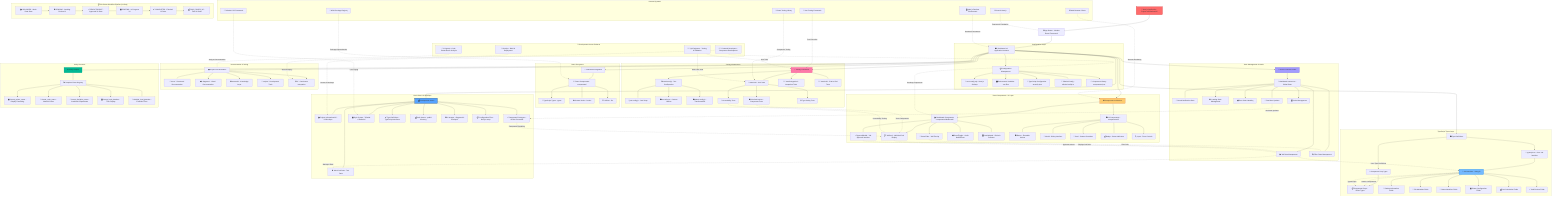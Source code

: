 graph TB
    %% Entry Point
    A[🚀 Next.js Application - Project Information/v0/] --> B[⚙️ App Router - Modern React Framework]
    
    %% Core Application Structure
    B --> C[🏛️ Dashboard v4 Application Instance]
    
    subgraph "Configuration Layer"
        C --> D[📋 Configuration Management]
        D --> D1[🔧 next.config.mjs - Next.js Settings]
        D --> D2[🌍 Environment Variables - .env files]
        D --> D3[📁 TypeScript Configuration - tsconfig.json]
        D --> D4[🎨 Tailwind Config - tailwind.config.ts]
        D --> D5[🔗 Component Library - components.json]
    end
    
    subgraph "React Ecosystem"
        C --> E[🔌 Framework Integration]
        E --> E1[⚛️ React Components - components/]
        E1 --> E2[🎯 TypeScript Types - types/]
        E1 --> E3[🪝 Custom Hooks - hooks/]
        E1 --> E4[🛠️ Utilities - lib/]
    end
    
    subgraph "TypeScript Types Layer"
        C --> F[📊 Type Definitions]
        F --> F1[💼 types/job.ts - Core Job Interface]
        F --> F2[📝 Component Prop Types]
        F1 --> F3[🎯 Job Interface - String ID]
        F2 --> F4[📋 Component Props - React Types]
        F3 -.->|Used in Components| F4
        
        F3 --> F31[👤 Student Information Fields]
        F3 --> F32[📄 File Metadata Fields]
        F3 --> F33[🔄 Status Workflow Fields]
        F3 --> F34[🖨️ Printer Configuration Fields]
        F3 --> F35[💰 Cost Calculation Fields]
        F3 --> F36[✅ Staff Review Fields]
    end
    
    subgraph "React Components - UI Layer"
        C --> G[🛣️ Component Architecture]
        G --> G1[📤 Dashboard Components - components/dashboard/]
        G --> G2[📊 UI Components - components/ui/]
        
        G1 --> G11[📋 JobCard - Individual Job Display]
        G1 --> G12[✅ ApprovalModal - Job Approval Interface]
        G1 --> G13[👀 StatusTabs - Job Filtering]
        G1 --> G14[🔊 SoundToggle - Audio Notifications]
        G1 --> G15[🕐 LastUpdated - Refresh Indicator]
        
        G2 --> G21[📈 Button - Reusable Actions]
        G2 --> G22[🔄 Modal - Dialog Interface]
        G2 --> G23[📁 Card - Content Container]
        G2 --> G24[💰 Badge - Status Indicators]
        G2 --> G25[🏷️ Input - Form Controls]
    end
    
    subgraph "State Management & Hooks"
        C --> H[⚡ React Context & Hooks]
        H --> H1[📁 dashboard-context.tsx - Global State]
        
        H1 --> H11[📤 Job Data Management]
        H1 --> H12[🔍 Filter State Management]
        H1 --> H13[📏 Sound Notification State]
        H1 --> H14[🖼️ Loading State Management]
        H1 --> H15[📦 Error State Handling]
        H1 --> H16[🔄 Real-time Updates]
        H1 --> H17[🗑️ Cache Management]
    end
    
    subgraph "Testing Infrastructure"
        C --> I[🧪 Testing Framework]
        I --> I1[🏗️ tests/config/ - Test Configuration]
        I --> I2[🔗 tests/unit/ - Unit Tests]
        I --> I3[👨‍🎓 tests/integration/ - Integration Tests]
        I --> I4[👩‍💼 tests/e2e/ - End-to-End Tests]
        
        I1 --> I11[📝 jest.config.js - Jest Setup]
        I1 --> I12[📊 test-utils.tsx - Custom Utilities]
        I1 --> I13[📊 babel.config.js - Transformation]
        
        I2 --> I21[📈 JobCard.test.tsx - Component Tests]
        I2 --> I22[🔐 Accessibility Tests]
        I2 --> I23[⚙️ Type Safety Tests]
    end
    
    subgraph "Documentation & Tooling"
        C --> J[📦 Project Documentation]
        J --> J1[🎨 docs/ - Structured Documentation]
        J --> J2[🔊 diagrams/ - Visual Documentation]
        J --> J3[🖼️ semantic/ - Knowledge Layer]
        J --> J4[📱 scripts/ - Development Tools]
        J --> J5[⚙️ ci/ - Continuous Integration]
    end
    
    subgraph "Mock Data & UI Mockups"
        C --> K[🗂️ Development Assets]
        K --> K1[📤 Project Information/v0/ - UI Mockups]
        K --> K2[⏳ Mock Job Data - Test Data]
        K --> K3[✅ Component Prototypes - v0.dev Generated]
        K --> K4[🖨️ Style System - Tailwind + shadcn/ui]
        K --> K5[✔️ Type Definitions - TypeScript Interfaces]
        K --> K6[💰 Static Assets - public/ directory]
        K --> K7[🖼️ UI Images - diagrams/ui-mockups/]
        K --> K8[📋 Configuration Files - Next.js setup]
    end
    
    subgraph "Utility Functions"
        C --> U[🛠️ Utility Helpers]
        U --> U1[🎭 Template Filters Registry]
        U1 --> U2[🖨️ format_printer_name - Display Formatting]
        U1 --> U3[🎨 format_color_name - Material Colors]
        U1 --> U4[🏫 format_discipline_name - Academic Departments]
        U1 --> U5[🕐 format_local_datetime - Time Display]
        U1 --> U6[📅 detailed_local_datetime - Extended Time]
    end
    
    %% Data Flow Connections
    G11 -.->|Displays Job Data| H11
    H11 -.->|Manages State| K2
    H11 -.->|Uses Type Definitions| F3
    F3 -.->|Typed Props| F4
    G12 -.->|Approval Actions| H11
    G13 -.->|Filter Jobs| H12
    H16 -.->|Real-time Updates| K3
    K3 -.->|Component Rendering| G11
    I21 -.->|Tests Components| G11
    I22 -.->|Accessibility Testing| G11
    
    %% External Dependencies
    subgraph "External Systems"
        EXT1[🗄️ Node.js Runtime Environment]
        EXT2[💾 NPM Package Registry]
        EXT3[🎨 Tailwind CSS Framework]
        EXT4[📧 React Testing Library]
        EXT5[🌐 Web Browser Clients]
        EXT6[🔧 Jest Testing Framework]
        EXT7[⚛️ React & Next.js]
    end
    
    EXT1 -.->|Runtime Environment| C
    EXT2 -.->|Package Dependencies| E1
    EXT3 -.->|CSS Styling| K4
    EXT4 -.->|Component Testing| I2
    EXT5 -.->|Browser Rendering| G
    EXT6 -.->|Test Execution| I
    EXT7 -.->|Framework Foundation| B
    
    %% Job Lifecycle Visualization
    subgraph "📋 Job Status Workflow Pipeline (UI Only)"
        S1[📤 UPLOADED - Mock Data State] --> S2[⏳ PENDING - Awaiting Review UI]
        S2 --> S3[✅ READYTOPRINT - Approved UI State]
        S3 --> S4[🖨️ PRINTING - In Progress UI]
        S4 --> S5[✔️ COMPLETED - Finished UI State]
        S5 --> S6[💰 PAID_PICKED_UP - Final UI State]
    end
    
    %% Development Access Patterns
    subgraph "👥 Development Access Patterns"
        UI1[👨‍🎓 Frontend Developers - Component Development]
        UI2[👩‍💼 QA Engineers - Testing & Validation]
        UI3[👔 DevOps - Build & Deployment]
        UI4[🤖 AI Agents - Code Generation & Analysis]
    end
    
    UI1 -.->|Develop Components| G1
    UI2 -.->|Run Tests| I
    UI3 -.->|Build & Deploy| J5
    UI4 -.->|Analyze Documentation| J
    UI1 -.->|Create UI Mockups| K1
    UI2 -.->|Write Unit Tests| I2
    
    %% Styling for Visual Hierarchy
    style A fill:#ff6b6b,stroke:#d63031,stroke-width:3px
    style F3 fill:#74b9ff,stroke:#0984e3,stroke-width:2px
    style K fill:#55a3ff,stroke:#2d3436,stroke-width:2px
    style G fill:#fdcb6e,stroke:#e17055,stroke-width:2px
    style H fill:#a29bfe,stroke:#6c5ce7,stroke-width:2px
    style I fill:#fd79a8,stroke:#e84393,stroke-width:2px
    style U fill:#00b894,stroke:#00a085,stroke-width:2px